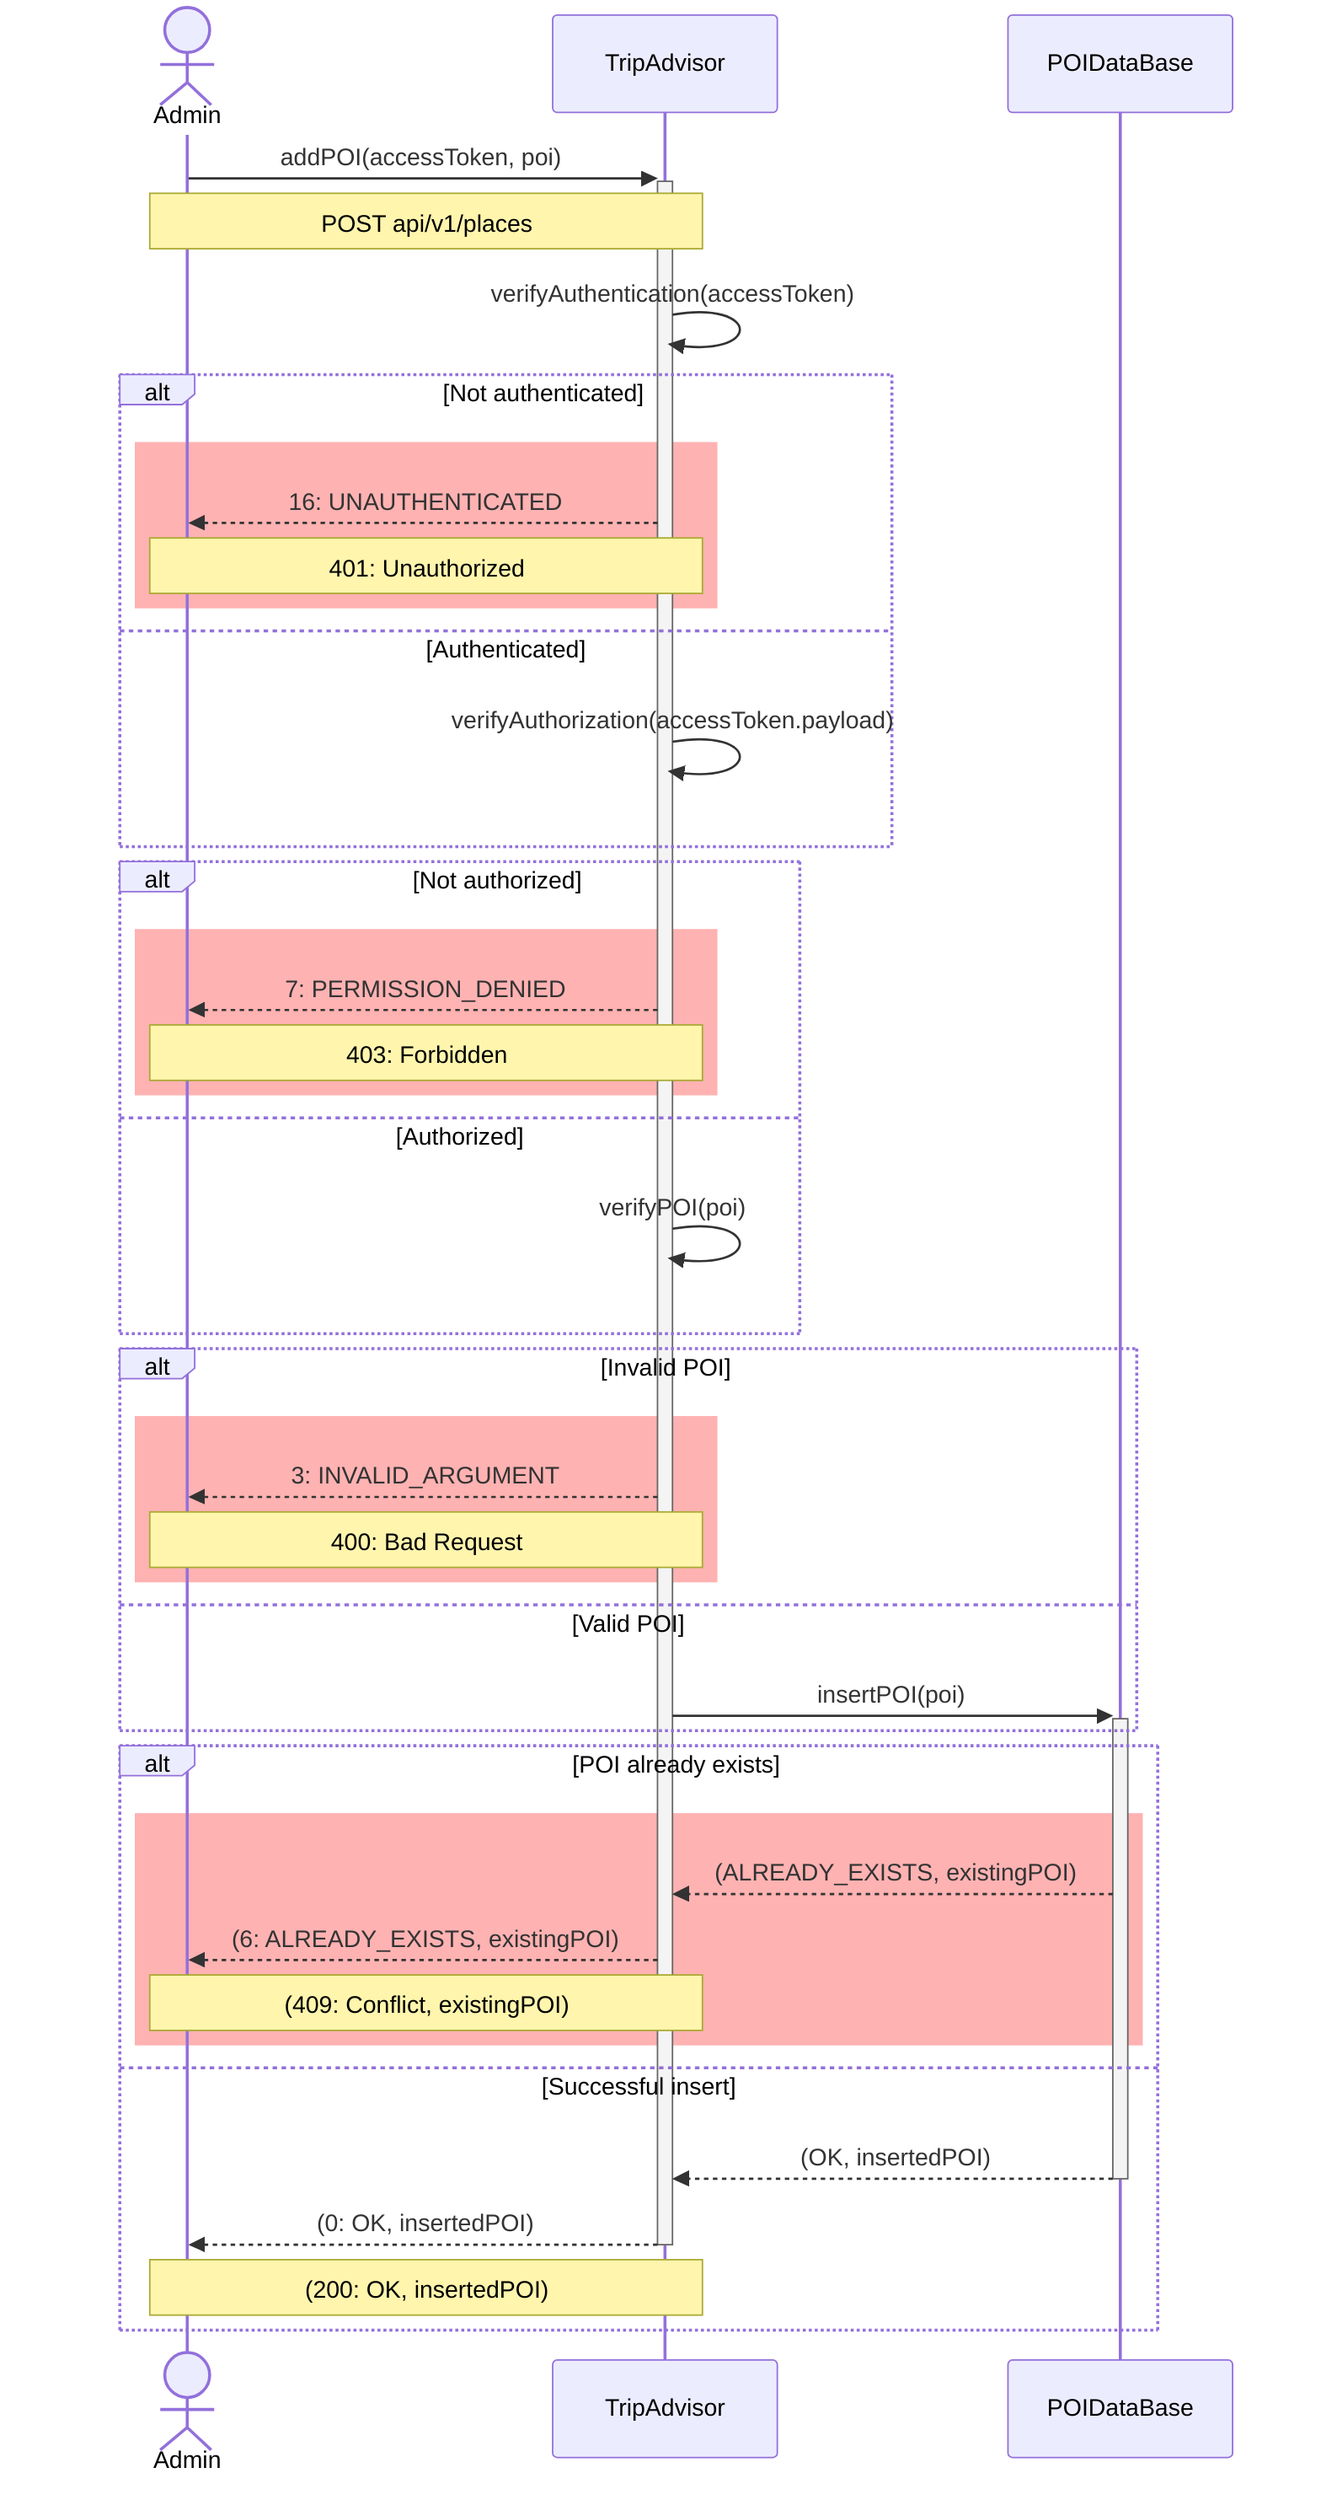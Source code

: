 sequenceDiagram
	actor Admin as Admin
	participant Trip as TripAdvisor
	participant DB as POIDataBase

	Admin->>+Trip: addPOI(accessToken, poi)
	Note over Admin,Trip: POST api/v1/places

		Trip->>Trip: verifyAuthentication(accessToken)
		alt Not authenticated
			rect rgba(255, 0, 0, 0.3)
				Trip-->>Admin: 16: UNAUTHENTICATED
				Note over Admin,Trip: 401: Unauthorized
			end
		else Authenticated
			Trip->>Trip: verifyAuthorization(accessToken.payload)
		end
		alt Not authorized
			rect rgba(255, 0, 0, 0.3)
				Trip-->>Admin: 7: PERMISSION_DENIED
				Note over Admin,Trip: 403: Forbidden
			end
		else Authorized
			Trip->>Trip: verifyPOI(poi)
		end

		alt Invalid POI
			rect rgba(255, 0, 0, 0.3)
				Trip-->>Admin: 3: INVALID_ARGUMENT
				Note over Admin,Trip: 400: Bad Request
			end

		else Valid POI
			Trip->>+DB: insertPOI(poi)
		end

		alt POI already exists
			rect rgba(255, 0, 0, 0.3)
				DB-->>Trip: (ALREADY_EXISTS, existingPOI)
				Trip-->>Admin: (6: ALREADY_EXISTS, existingPOI)
				Note over Admin,Trip: (409: Conflict, existingPOI)
			end
		else Successful insert
			DB-->>-Trip: (OK, insertedPOI)
			Trip-->>-Admin: (0: OK, insertedPOI)
			Note over Admin,Trip: (200: OK, insertedPOI)
		end